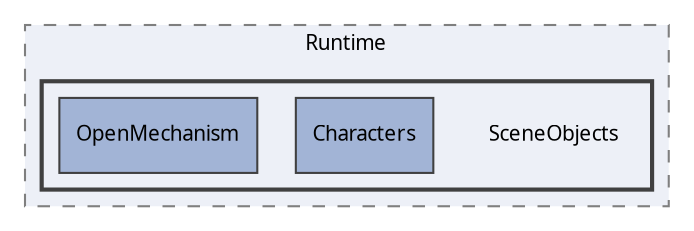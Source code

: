 digraph "SceneObjects"
{
 // LATEX_PDF_SIZE
  edge [fontname="Calibrii",fontsize="10",labelfontname="Calibrii",labelfontsize="10"];
  node [fontname="Calibrii",fontsize="10",shape=record];
  compound=true
  subgraph clusterdir_986a059e7bfcc3c70acbbcf04d55a08e {
    graph [ bgcolor="#edf0f7", pencolor="grey50", style="filled,dashed,", label="Runtime", fontname="Calibrii", fontsize="10", URL="dir_986a059e7bfcc3c70acbbcf04d55a08e.html"]
  subgraph clusterdir_79ca98e166273881dce8a08fc014b956 {
    graph [ bgcolor="#edf0f7", pencolor="grey25", style="filled,bold,", label="", fontname="Calibrii", fontsize="10", URL="dir_79ca98e166273881dce8a08fc014b956.html"]
    dir_79ca98e166273881dce8a08fc014b956 [shape=plaintext, label="SceneObjects"];
  dir_3c54a960d46a9e016f1ed9055c95d268 [shape=box, label="Characters", style="filled,", fillcolor="#a2b4d6", color="grey25", URL="dir_3c54a960d46a9e016f1ed9055c95d268.html"];
  dir_8534970120b8989d0c05a6b68a87fe21 [shape=box, label="OpenMechanism", style="filled,", fillcolor="#a2b4d6", color="grey25", URL="dir_8534970120b8989d0c05a6b68a87fe21.html"];
  }
  }
}
